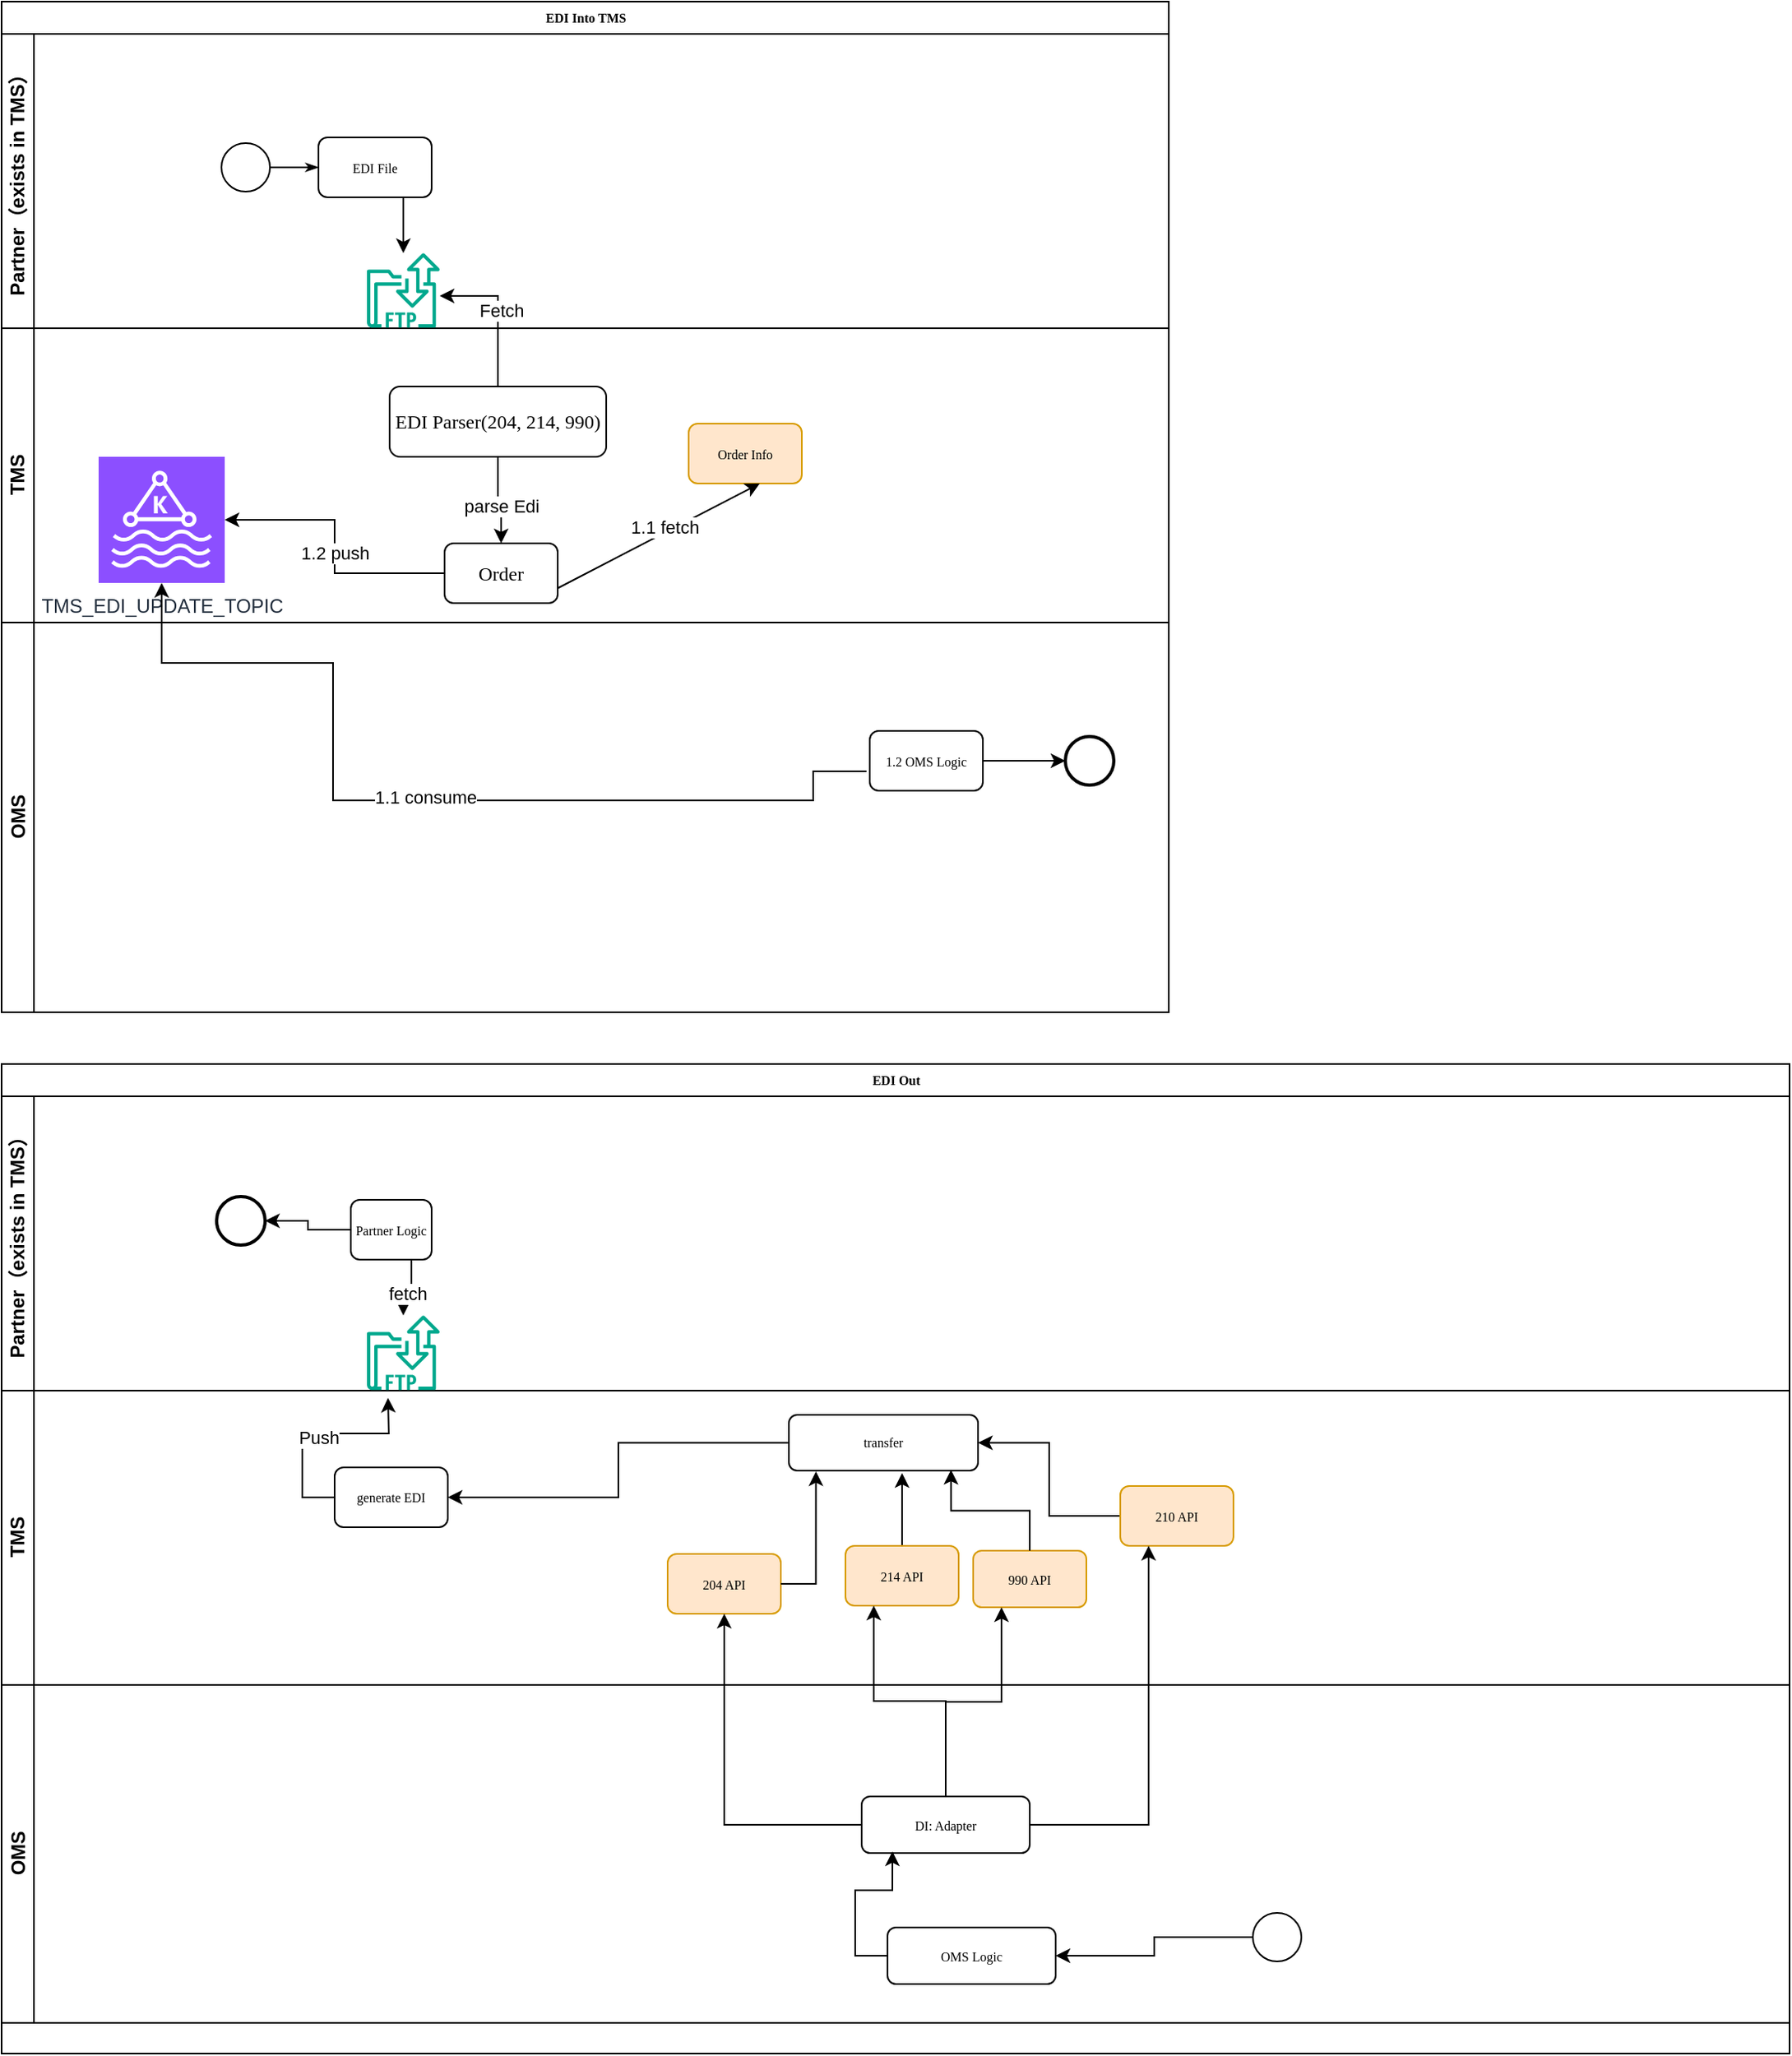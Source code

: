 <mxfile version="24.7.14">
  <diagram name="Page-1" id="c7488fd3-1785-93aa-aadb-54a6760d102a">
    <mxGraphModel dx="1200" dy="560" grid="0" gridSize="10" guides="1" tooltips="1" connect="1" arrows="1" fold="1" page="1" pageScale="1" pageWidth="1100" pageHeight="850" background="none" math="0" shadow="0">
      <root>
        <mxCell id="0" />
        <mxCell id="1" parent="0" />
        <mxCell id="2b4e8129b02d487f-1" value="EDI Into TMS" style="swimlane;html=1;childLayout=stackLayout;horizontal=1;startSize=20;horizontalStack=0;rounded=0;shadow=0;labelBackgroundColor=none;strokeWidth=1;fontFamily=Verdana;fontSize=8;align=center;" parent="1" vertex="1">
          <mxGeometry x="32" y="76" width="722" height="625" as="geometry" />
        </mxCell>
        <mxCell id="2b4e8129b02d487f-2" value="Partner（exists in TMS）" style="swimlane;html=1;startSize=20;horizontal=0;" parent="2b4e8129b02d487f-1" vertex="1">
          <mxGeometry y="20" width="722" height="182" as="geometry" />
        </mxCell>
        <mxCell id="2b4e8129b02d487f-3" value="TMS" style="swimlane;html=1;startSize=20;horizontal=0;" parent="2b4e8129b02d487f-1" vertex="1">
          <mxGeometry y="202" width="722" height="182" as="geometry" />
        </mxCell>
        <mxCell id="g_XqlzbTTuHrZRuQwxp2-9" value="TMS_EDI_UPDATE_TOPIC" style="sketch=0;points=[[0,0,0],[0.25,0,0],[0.5,0,0],[0.75,0,0],[1,0,0],[0,1,0],[0.25,1,0],[0.5,1,0],[0.75,1,0],[1,1,0],[0,0.25,0],[0,0.5,0],[0,0.75,0],[1,0.25,0],[1,0.5,0],[1,0.75,0]];outlineConnect=0;fontColor=#232F3E;fillColor=#8C4FFF;strokeColor=#ffffff;dashed=0;verticalLabelPosition=bottom;verticalAlign=top;align=center;html=1;fontSize=12;fontStyle=0;aspect=fixed;shape=mxgraph.aws4.resourceIcon;resIcon=mxgraph.aws4.managed_streaming_for_kafka;" parent="2b4e8129b02d487f-3" vertex="1">
          <mxGeometry x="60" y="79.5" width="78" height="78" as="geometry" />
        </mxCell>
        <mxCell id="g_XqlzbTTuHrZRuQwxp2-22" value="Order Info" style="rounded=1;whiteSpace=wrap;html=1;shadow=0;labelBackgroundColor=none;strokeWidth=1;fontFamily=Verdana;fontSize=8;align=center;fillColor=#ffe6cc;strokeColor=#d79b00;" parent="2b4e8129b02d487f-3" vertex="1">
          <mxGeometry x="425" y="59.0" width="70" height="37" as="geometry" />
        </mxCell>
        <mxCell id="g_XqlzbTTuHrZRuQwxp2-5" value="Order" style="rounded=1;whiteSpace=wrap;html=1;shadow=0;labelBackgroundColor=none;strokeWidth=1;fontFamily=Verdana;fontSize=12;align=center;fontStyle=0" parent="2b4e8129b02d487f-3" vertex="1">
          <mxGeometry x="274" y="133.0" width="70" height="37" as="geometry" />
        </mxCell>
        <mxCell id="g_XqlzbTTuHrZRuQwxp2-10" value="" style="edgeStyle=orthogonalEdgeStyle;rounded=0;orthogonalLoop=1;jettySize=auto;html=1;entryX=1;entryY=0.5;entryDx=0;entryDy=0;entryPerimeter=0;" parent="2b4e8129b02d487f-3" source="g_XqlzbTTuHrZRuQwxp2-5" target="g_XqlzbTTuHrZRuQwxp2-9" edge="1">
          <mxGeometry relative="1" as="geometry">
            <mxPoint x="180" y="115.5" as="targetPoint" />
          </mxGeometry>
        </mxCell>
        <mxCell id="g_XqlzbTTuHrZRuQwxp2-14" value="&lt;div&gt;&lt;br&gt;&lt;/div&gt;" style="edgeLabel;html=1;align=center;verticalAlign=middle;resizable=0;points=[];" parent="g_XqlzbTTuHrZRuQwxp2-10" vertex="1" connectable="0">
          <mxGeometry x="-0.102" y="8" relative="1" as="geometry">
            <mxPoint x="1" y="1" as="offset" />
          </mxGeometry>
        </mxCell>
        <mxCell id="g_XqlzbTTuHrZRuQwxp2-19" value="1.2 push" style="edgeLabel;html=1;align=center;verticalAlign=middle;resizable=0;points=[];" parent="g_XqlzbTTuHrZRuQwxp2-10" vertex="1" connectable="0">
          <mxGeometry x="-0.038" y="1" relative="1" as="geometry">
            <mxPoint x="1" y="1" as="offset" />
          </mxGeometry>
        </mxCell>
        <mxCell id="g_XqlzbTTuHrZRuQwxp2-23" style="rounded=0;orthogonalLoop=1;jettySize=auto;html=1;exitX=1;exitY=0.75;exitDx=0;exitDy=0;entryX=0.629;entryY=1;entryDx=0;entryDy=0;entryPerimeter=0;" parent="2b4e8129b02d487f-3" source="g_XqlzbTTuHrZRuQwxp2-5" target="g_XqlzbTTuHrZRuQwxp2-22" edge="1">
          <mxGeometry relative="1" as="geometry">
            <mxPoint x="338" y="246.5" as="sourcePoint" />
            <mxPoint x="405" y="98" as="targetPoint" />
          </mxGeometry>
        </mxCell>
        <mxCell id="g_XqlzbTTuHrZRuQwxp2-24" value="1.1 fetch" style="edgeLabel;html=1;align=center;verticalAlign=middle;resizable=0;points=[];" parent="g_XqlzbTTuHrZRuQwxp2-23" vertex="1" connectable="0">
          <mxGeometry x="0.081" y="3" relative="1" as="geometry">
            <mxPoint as="offset" />
          </mxGeometry>
        </mxCell>
        <mxCell id="2b4e8129b02d487f-12" value="EDI Parser(204, 214, 990)" style="rounded=1;whiteSpace=wrap;html=1;shadow=0;labelBackgroundColor=none;strokeWidth=1;fontFamily=Verdana;fontSize=12;align=center;" parent="2b4e8129b02d487f-3" vertex="1">
          <mxGeometry x="240" y="36" width="134" height="43.5" as="geometry" />
        </mxCell>
        <mxCell id="g_XqlzbTTuHrZRuQwxp2-6" style="edgeStyle=orthogonalEdgeStyle;rounded=0;orthogonalLoop=1;jettySize=auto;html=1;exitX=0.5;exitY=1;exitDx=0;exitDy=0;entryX=0.5;entryY=0;entryDx=0;entryDy=0;" parent="2b4e8129b02d487f-3" source="2b4e8129b02d487f-12" target="g_XqlzbTTuHrZRuQwxp2-5" edge="1">
          <mxGeometry relative="1" as="geometry" />
        </mxCell>
        <mxCell id="g_XqlzbTTuHrZRuQwxp2-7" value="parse Edi" style="edgeLabel;html=1;align=center;verticalAlign=middle;resizable=0;points=[];" parent="g_XqlzbTTuHrZRuQwxp2-6" vertex="1" connectable="0">
          <mxGeometry x="0.171" relative="1" as="geometry">
            <mxPoint as="offset" />
          </mxGeometry>
        </mxCell>
        <mxCell id="2b4e8129b02d487f-4" value="OMS" style="swimlane;html=1;startSize=20;horizontal=0;" parent="2b4e8129b02d487f-1" vertex="1">
          <mxGeometry y="384" width="722" height="241" as="geometry" />
        </mxCell>
        <mxCell id="2b4e8129b02d487f-18" style="edgeStyle=orthogonalEdgeStyle;rounded=0;html=1;labelBackgroundColor=none;startArrow=none;startFill=0;startSize=5;endArrow=classicThin;endFill=1;endSize=5;jettySize=auto;orthogonalLoop=1;strokeWidth=1;fontFamily=Verdana;fontSize=8" parent="2b4e8129b02d487f-4" source="2b4e8129b02d487f-5" target="2b4e8129b02d487f-6" edge="1">
          <mxGeometry relative="1" as="geometry" />
        </mxCell>
        <mxCell id="2b4e8129b02d487f-5" value="" style="ellipse;whiteSpace=wrap;html=1;rounded=0;shadow=0;labelBackgroundColor=none;strokeWidth=1;fontFamily=Verdana;fontSize=8;align=center;" parent="2b4e8129b02d487f-4" vertex="1">
          <mxGeometry x="136" y="-296.5" width="30" height="30" as="geometry" />
        </mxCell>
        <mxCell id="g_XqlzbTTuHrZRuQwxp2-2" style="edgeStyle=orthogonalEdgeStyle;rounded=0;orthogonalLoop=1;jettySize=auto;html=1;exitX=0.75;exitY=1;exitDx=0;exitDy=0;" parent="2b4e8129b02d487f-4" source="2b4e8129b02d487f-6" target="g_XqlzbTTuHrZRuQwxp2-1" edge="1">
          <mxGeometry relative="1" as="geometry" />
        </mxCell>
        <mxCell id="2b4e8129b02d487f-6" value="EDI File" style="rounded=1;whiteSpace=wrap;html=1;shadow=0;labelBackgroundColor=none;strokeWidth=1;fontFamily=Verdana;fontSize=8;align=center;" parent="2b4e8129b02d487f-4" vertex="1">
          <mxGeometry x="196" y="-300" width="70" height="37" as="geometry" />
        </mxCell>
        <mxCell id="g_XqlzbTTuHrZRuQwxp2-1" value="" style="sketch=0;outlineConnect=0;fontColor=#232F3E;gradientColor=none;fillColor=#01A88D;strokeColor=none;dashed=0;verticalLabelPosition=bottom;verticalAlign=top;align=center;html=1;fontSize=12;fontStyle=0;aspect=fixed;shape=mxgraph.aws4.transfer_for_ftp_resource;" parent="2b4e8129b02d487f-4" vertex="1">
          <mxGeometry x="226" y="-228.5" width="45" height="46.18" as="geometry" />
        </mxCell>
        <mxCell id="g_XqlzbTTuHrZRuQwxp2-27" style="edgeStyle=orthogonalEdgeStyle;rounded=0;orthogonalLoop=1;jettySize=auto;html=1;entryX=0;entryY=0.5;entryDx=0;entryDy=0;" parent="2b4e8129b02d487f-4" source="g_XqlzbTTuHrZRuQwxp2-25" target="g_XqlzbTTuHrZRuQwxp2-26" edge="1">
          <mxGeometry relative="1" as="geometry" />
        </mxCell>
        <mxCell id="g_XqlzbTTuHrZRuQwxp2-25" value="1.2 OMS Logic" style="rounded=1;whiteSpace=wrap;html=1;shadow=0;labelBackgroundColor=none;strokeWidth=1;fontFamily=Verdana;fontSize=8;align=center;" parent="2b4e8129b02d487f-4" vertex="1">
          <mxGeometry x="537" y="67" width="70" height="37" as="geometry" />
        </mxCell>
        <mxCell id="g_XqlzbTTuHrZRuQwxp2-26" value="" style="ellipse;whiteSpace=wrap;html=1;rounded=0;shadow=0;labelBackgroundColor=none;strokeWidth=2;fontFamily=Verdana;fontSize=8;align=center;" parent="2b4e8129b02d487f-4" vertex="1">
          <mxGeometry x="658" y="70.5" width="30" height="30" as="geometry" />
        </mxCell>
        <mxCell id="g_XqlzbTTuHrZRuQwxp2-20" style="edgeStyle=orthogonalEdgeStyle;rounded=0;orthogonalLoop=1;jettySize=auto;html=1;entryX=0.5;entryY=1;entryDx=0;entryDy=0;entryPerimeter=0;" parent="2b4e8129b02d487f-4" target="g_XqlzbTTuHrZRuQwxp2-9" edge="1">
          <mxGeometry relative="1" as="geometry">
            <Array as="points">
              <mxPoint x="502" y="92" />
              <mxPoint x="502" y="110" />
              <mxPoint x="205" y="110" />
              <mxPoint x="205" y="25" />
              <mxPoint x="99" y="25" />
            </Array>
            <mxPoint x="535" y="92" as="sourcePoint" />
            <mxPoint x="102.46" y="25.0" as="targetPoint" />
          </mxGeometry>
        </mxCell>
        <mxCell id="g_XqlzbTTuHrZRuQwxp2-21" value="1.1 consume" style="edgeLabel;html=1;align=center;verticalAlign=middle;resizable=0;points=[];" parent="g_XqlzbTTuHrZRuQwxp2-20" vertex="1" connectable="0">
          <mxGeometry x="-0.011" y="-2" relative="1" as="geometry">
            <mxPoint as="offset" />
          </mxGeometry>
        </mxCell>
        <mxCell id="g_XqlzbTTuHrZRuQwxp2-3" style="edgeStyle=orthogonalEdgeStyle;rounded=0;orthogonalLoop=1;jettySize=auto;html=1;exitX=0.5;exitY=0;exitDx=0;exitDy=0;entryX=1;entryY=0.574;entryDx=0;entryDy=0;entryPerimeter=0;" parent="2b4e8129b02d487f-1" source="2b4e8129b02d487f-12" edge="1" target="g_XqlzbTTuHrZRuQwxp2-1">
          <mxGeometry relative="1" as="geometry">
            <mxPoint x="239" y="206.5" as="targetPoint" />
          </mxGeometry>
        </mxCell>
        <mxCell id="g_XqlzbTTuHrZRuQwxp2-4" value="Fetch" style="edgeLabel;html=1;align=center;verticalAlign=middle;resizable=0;points=[];" parent="g_XqlzbTTuHrZRuQwxp2-3" vertex="1" connectable="0">
          <mxGeometry x="0.026" y="-2" relative="1" as="geometry">
            <mxPoint as="offset" />
          </mxGeometry>
        </mxCell>
        <mxCell id="g_XqlzbTTuHrZRuQwxp2-66" value="EDI Out" style="swimlane;html=1;childLayout=stackLayout;horizontal=1;startSize=20;horizontalStack=0;rounded=0;shadow=0;labelBackgroundColor=none;strokeWidth=1;fontFamily=Verdana;fontSize=8;align=center;" parent="1" vertex="1">
          <mxGeometry x="32" y="733" width="1106" height="612" as="geometry" />
        </mxCell>
        <mxCell id="g_XqlzbTTuHrZRuQwxp2-67" value="Partner（exists in TMS）" style="swimlane;html=1;startSize=20;horizontal=0;" parent="g_XqlzbTTuHrZRuQwxp2-66" vertex="1">
          <mxGeometry y="20" width="1106" height="182" as="geometry" />
        </mxCell>
        <mxCell id="g_XqlzbTTuHrZRuQwxp2-97" value="" style="ellipse;whiteSpace=wrap;html=1;rounded=0;shadow=0;labelBackgroundColor=none;strokeWidth=2;fontFamily=Verdana;fontSize=8;align=center;" parent="g_XqlzbTTuHrZRuQwxp2-67" vertex="1">
          <mxGeometry x="133" y="62" width="30" height="30" as="geometry" />
        </mxCell>
        <mxCell id="g_XqlzbTTuHrZRuQwxp2-73" value="TMS" style="swimlane;html=1;startSize=20;horizontal=0;" parent="g_XqlzbTTuHrZRuQwxp2-66" vertex="1">
          <mxGeometry y="202" width="1106" height="182" as="geometry" />
        </mxCell>
        <mxCell id="g_XqlzbTTuHrZRuQwxp2-75" value="204 API" style="rounded=1;whiteSpace=wrap;html=1;shadow=0;labelBackgroundColor=none;strokeWidth=1;fontFamily=Verdana;fontSize=8;align=center;fillColor=#ffe6cc;strokeColor=#d79b00;" parent="g_XqlzbTTuHrZRuQwxp2-73" vertex="1">
          <mxGeometry x="412" y="101.0" width="70" height="37" as="geometry" />
        </mxCell>
        <mxCell id="g_XqlzbTTuHrZRuQwxp2-118" style="edgeStyle=orthogonalEdgeStyle;rounded=0;orthogonalLoop=1;jettySize=auto;html=1;" parent="g_XqlzbTTuHrZRuQwxp2-73" source="g_XqlzbTTuHrZRuQwxp2-99" edge="1">
          <mxGeometry relative="1" as="geometry">
            <mxPoint x="557" y="51" as="targetPoint" />
          </mxGeometry>
        </mxCell>
        <mxCell id="g_XqlzbTTuHrZRuQwxp2-99" value="214 API" style="rounded=1;whiteSpace=wrap;html=1;shadow=0;labelBackgroundColor=none;strokeWidth=1;fontFamily=Verdana;fontSize=8;align=center;fillColor=#ffe6cc;strokeColor=#d79b00;" parent="g_XqlzbTTuHrZRuQwxp2-73" vertex="1">
          <mxGeometry x="522" y="96" width="70" height="37" as="geometry" />
        </mxCell>
        <mxCell id="g_XqlzbTTuHrZRuQwxp2-100" value="990 API" style="rounded=1;whiteSpace=wrap;html=1;shadow=0;labelBackgroundColor=none;strokeWidth=1;fontFamily=Verdana;fontSize=8;align=center;fillColor=#ffe6cc;strokeColor=#d79b00;" parent="g_XqlzbTTuHrZRuQwxp2-73" vertex="1">
          <mxGeometry x="601" y="99" width="70" height="35" as="geometry" />
        </mxCell>
        <mxCell id="g_XqlzbTTuHrZRuQwxp2-117" style="edgeStyle=orthogonalEdgeStyle;rounded=0;orthogonalLoop=1;jettySize=auto;html=1;entryX=1;entryY=0.5;entryDx=0;entryDy=0;" parent="g_XqlzbTTuHrZRuQwxp2-73" source="g_XqlzbTTuHrZRuQwxp2-101" target="g_XqlzbTTuHrZRuQwxp2-87" edge="1">
          <mxGeometry relative="1" as="geometry" />
        </mxCell>
        <mxCell id="g_XqlzbTTuHrZRuQwxp2-101" value="210 API" style="rounded=1;whiteSpace=wrap;html=1;shadow=0;labelBackgroundColor=none;strokeWidth=1;fontFamily=Verdana;fontSize=8;align=center;fillColor=#ffe6cc;strokeColor=#d79b00;" parent="g_XqlzbTTuHrZRuQwxp2-73" vertex="1">
          <mxGeometry x="692" y="59" width="70" height="37" as="geometry" />
        </mxCell>
        <mxCell id="g_XqlzbTTuHrZRuQwxp2-87" value="transfer" style="rounded=1;whiteSpace=wrap;html=1;shadow=0;labelBackgroundColor=none;strokeWidth=1;fontFamily=Verdana;fontSize=8;align=center;" parent="g_XqlzbTTuHrZRuQwxp2-73" vertex="1">
          <mxGeometry x="487" y="15" width="117" height="34.5" as="geometry" />
        </mxCell>
        <mxCell id="g_XqlzbTTuHrZRuQwxp2-116" style="edgeStyle=orthogonalEdgeStyle;rounded=0;orthogonalLoop=1;jettySize=auto;html=1;entryX=0.857;entryY=0.986;entryDx=0;entryDy=0;entryPerimeter=0;" parent="g_XqlzbTTuHrZRuQwxp2-73" source="g_XqlzbTTuHrZRuQwxp2-100" target="g_XqlzbTTuHrZRuQwxp2-87" edge="1">
          <mxGeometry relative="1" as="geometry" />
        </mxCell>
        <mxCell id="g_XqlzbTTuHrZRuQwxp2-119" style="edgeStyle=orthogonalEdgeStyle;rounded=0;orthogonalLoop=1;jettySize=auto;html=1;entryX=0.143;entryY=1.014;entryDx=0;entryDy=0;entryPerimeter=0;" parent="g_XqlzbTTuHrZRuQwxp2-73" source="g_XqlzbTTuHrZRuQwxp2-75" target="g_XqlzbTTuHrZRuQwxp2-87" edge="1">
          <mxGeometry relative="1" as="geometry" />
        </mxCell>
        <mxCell id="g_XqlzbTTuHrZRuQwxp2-107" style="edgeStyle=orthogonalEdgeStyle;rounded=0;orthogonalLoop=1;jettySize=auto;html=1;entryX=1;entryY=0.5;entryDx=0;entryDy=0;" parent="g_XqlzbTTuHrZRuQwxp2-66" source="g_XqlzbTTuHrZRuQwxp2-87" target="g_XqlzbTTuHrZRuQwxp2-86" edge="1">
          <mxGeometry relative="1" as="geometry" />
        </mxCell>
        <mxCell id="g_XqlzbTTuHrZRuQwxp2-109" style="edgeStyle=orthogonalEdgeStyle;rounded=0;orthogonalLoop=1;jettySize=auto;html=1;entryX=1;entryY=0.5;entryDx=0;entryDy=0;" parent="g_XqlzbTTuHrZRuQwxp2-66" source="g_XqlzbTTuHrZRuQwxp2-80" target="g_XqlzbTTuHrZRuQwxp2-97" edge="1">
          <mxGeometry relative="1" as="geometry" />
        </mxCell>
        <mxCell id="g_XqlzbTTuHrZRuQwxp2-122" style="edgeStyle=orthogonalEdgeStyle;rounded=0;orthogonalLoop=1;jettySize=auto;html=1;entryX=0.5;entryY=1;entryDx=0;entryDy=0;" parent="g_XqlzbTTuHrZRuQwxp2-66" source="g_XqlzbTTuHrZRuQwxp2-92" target="g_XqlzbTTuHrZRuQwxp2-75" edge="1">
          <mxGeometry relative="1" as="geometry" />
        </mxCell>
        <mxCell id="g_XqlzbTTuHrZRuQwxp2-123" style="edgeStyle=orthogonalEdgeStyle;rounded=0;orthogonalLoop=1;jettySize=auto;html=1;entryX=0.25;entryY=1;entryDx=0;entryDy=0;" parent="g_XqlzbTTuHrZRuQwxp2-66" source="g_XqlzbTTuHrZRuQwxp2-92" target="g_XqlzbTTuHrZRuQwxp2-99" edge="1">
          <mxGeometry relative="1" as="geometry" />
        </mxCell>
        <mxCell id="g_XqlzbTTuHrZRuQwxp2-124" style="edgeStyle=orthogonalEdgeStyle;rounded=0;orthogonalLoop=1;jettySize=auto;html=1;entryX=0.25;entryY=1;entryDx=0;entryDy=0;" parent="g_XqlzbTTuHrZRuQwxp2-66" source="g_XqlzbTTuHrZRuQwxp2-92" target="g_XqlzbTTuHrZRuQwxp2-100" edge="1">
          <mxGeometry relative="1" as="geometry" />
        </mxCell>
        <mxCell id="g_XqlzbTTuHrZRuQwxp2-125" style="edgeStyle=orthogonalEdgeStyle;rounded=0;orthogonalLoop=1;jettySize=auto;html=1;entryX=0.25;entryY=1;entryDx=0;entryDy=0;" parent="g_XqlzbTTuHrZRuQwxp2-66" source="g_XqlzbTTuHrZRuQwxp2-92" target="g_XqlzbTTuHrZRuQwxp2-101" edge="1">
          <mxGeometry relative="1" as="geometry" />
        </mxCell>
        <mxCell id="g_XqlzbTTuHrZRuQwxp2-76" value="OMS" style="swimlane;html=1;startSize=20;horizontal=0;" parent="g_XqlzbTTuHrZRuQwxp2-66" vertex="1">
          <mxGeometry y="384" width="1106" height="209" as="geometry" />
        </mxCell>
        <mxCell id="g_XqlzbTTuHrZRuQwxp2-79" style="edgeStyle=orthogonalEdgeStyle;rounded=0;orthogonalLoop=1;jettySize=auto;html=1;exitX=0.75;exitY=1;exitDx=0;exitDy=0;" parent="g_XqlzbTTuHrZRuQwxp2-76" source="g_XqlzbTTuHrZRuQwxp2-80" target="g_XqlzbTTuHrZRuQwxp2-81" edge="1">
          <mxGeometry relative="1" as="geometry" />
        </mxCell>
        <mxCell id="g_XqlzbTTuHrZRuQwxp2-108" value="fetch" style="edgeLabel;html=1;align=center;verticalAlign=middle;resizable=0;points=[];" parent="g_XqlzbTTuHrZRuQwxp2-79" vertex="1" connectable="0">
          <mxGeometry x="0.143" y="1" relative="1" as="geometry">
            <mxPoint as="offset" />
          </mxGeometry>
        </mxCell>
        <mxCell id="g_XqlzbTTuHrZRuQwxp2-80" value="Partner Logic" style="rounded=1;whiteSpace=wrap;html=1;shadow=0;labelBackgroundColor=none;strokeWidth=1;fontFamily=Verdana;fontSize=8;align=center;" parent="g_XqlzbTTuHrZRuQwxp2-76" vertex="1">
          <mxGeometry x="216" y="-300" width="50" height="37" as="geometry" />
        </mxCell>
        <mxCell id="g_XqlzbTTuHrZRuQwxp2-81" value="" style="sketch=0;outlineConnect=0;fontColor=#232F3E;gradientColor=none;fillColor=#01A88D;strokeColor=none;dashed=0;verticalLabelPosition=bottom;verticalAlign=top;align=center;html=1;fontSize=12;fontStyle=0;aspect=fixed;shape=mxgraph.aws4.transfer_for_ftp_resource;" parent="g_XqlzbTTuHrZRuQwxp2-76" vertex="1">
          <mxGeometry x="226" y="-228.5" width="45" height="46.18" as="geometry" />
        </mxCell>
        <mxCell id="g_XqlzbTTuHrZRuQwxp2-82" style="edgeStyle=orthogonalEdgeStyle;rounded=0;orthogonalLoop=1;jettySize=auto;html=1;exitX=0;exitY=0.5;exitDx=0;exitDy=0;" parent="g_XqlzbTTuHrZRuQwxp2-76" source="g_XqlzbTTuHrZRuQwxp2-86" edge="1">
          <mxGeometry relative="1" as="geometry">
            <mxPoint x="239" y="-177.5" as="targetPoint" />
          </mxGeometry>
        </mxCell>
        <mxCell id="g_XqlzbTTuHrZRuQwxp2-83" value="Push" style="edgeLabel;html=1;align=center;verticalAlign=middle;resizable=0;points=[];" parent="g_XqlzbTTuHrZRuQwxp2-82" vertex="1" connectable="0">
          <mxGeometry x="0.026" y="-2" relative="1" as="geometry">
            <mxPoint as="offset" />
          </mxGeometry>
        </mxCell>
        <mxCell id="g_XqlzbTTuHrZRuQwxp2-86" value="generate EDI" style="rounded=1;whiteSpace=wrap;html=1;shadow=0;labelBackgroundColor=none;strokeWidth=1;fontFamily=Verdana;fontSize=8;align=center;" parent="g_XqlzbTTuHrZRuQwxp2-76" vertex="1">
          <mxGeometry x="206" y="-134.5" width="70" height="37" as="geometry" />
        </mxCell>
        <mxCell id="g_XqlzbTTuHrZRuQwxp2-92" value="DI: Adapter" style="rounded=1;whiteSpace=wrap;html=1;shadow=0;labelBackgroundColor=none;strokeWidth=1;fontFamily=Verdana;fontSize=8;align=center;" parent="g_XqlzbTTuHrZRuQwxp2-76" vertex="1">
          <mxGeometry x="532" y="69" width="104" height="35" as="geometry" />
        </mxCell>
        <mxCell id="g_XqlzbTTuHrZRuQwxp2-127" style="edgeStyle=orthogonalEdgeStyle;rounded=0;orthogonalLoop=1;jettySize=auto;html=1;entryX=1;entryY=0.5;entryDx=0;entryDy=0;" parent="g_XqlzbTTuHrZRuQwxp2-76" source="g_XqlzbTTuHrZRuQwxp2-126" target="9sngDVxZNHQlKaGG-Zjs-6" edge="1">
          <mxGeometry relative="1" as="geometry">
            <mxPoint x="678" y="131" as="targetPoint" />
          </mxGeometry>
        </mxCell>
        <mxCell id="g_XqlzbTTuHrZRuQwxp2-126" value="" style="ellipse;whiteSpace=wrap;html=1;rounded=0;shadow=0;labelBackgroundColor=none;strokeWidth=1;fontFamily=Verdana;fontSize=8;align=center;" parent="g_XqlzbTTuHrZRuQwxp2-76" vertex="1">
          <mxGeometry x="774" y="141" width="30" height="30" as="geometry" />
        </mxCell>
        <mxCell id="9sngDVxZNHQlKaGG-Zjs-8" style="edgeStyle=orthogonalEdgeStyle;rounded=0;orthogonalLoop=1;jettySize=auto;html=1;exitX=0;exitY=0.5;exitDx=0;exitDy=0;entryX=0.183;entryY=0.971;entryDx=0;entryDy=0;entryPerimeter=0;" parent="g_XqlzbTTuHrZRuQwxp2-76" source="9sngDVxZNHQlKaGG-Zjs-6" target="g_XqlzbTTuHrZRuQwxp2-92" edge="1">
          <mxGeometry relative="1" as="geometry">
            <mxPoint x="486" y="180.75" as="targetPoint" />
          </mxGeometry>
        </mxCell>
        <mxCell id="9sngDVxZNHQlKaGG-Zjs-6" value="OMS Logic" style="rounded=1;whiteSpace=wrap;html=1;shadow=0;labelBackgroundColor=none;strokeWidth=1;fontFamily=Verdana;fontSize=8;align=center;" parent="g_XqlzbTTuHrZRuQwxp2-76" vertex="1">
          <mxGeometry x="548" y="150" width="104" height="35" as="geometry" />
        </mxCell>
      </root>
    </mxGraphModel>
  </diagram>
</mxfile>
